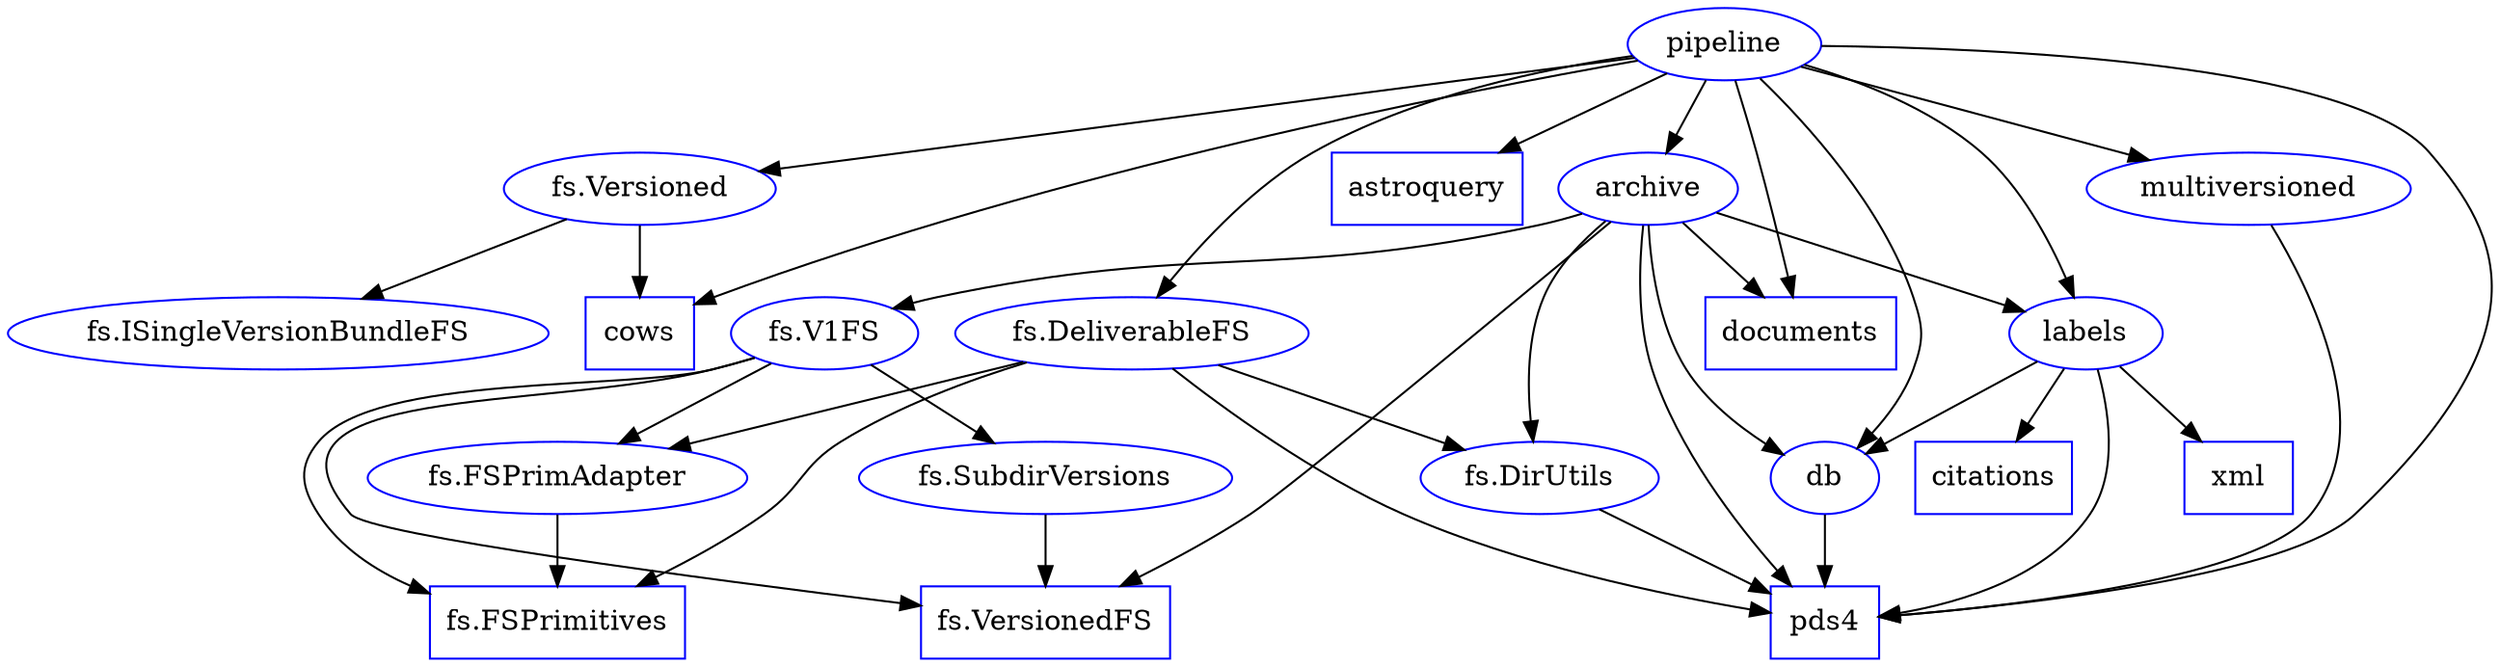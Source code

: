 /* Here's the tentative shape, based on the Python2.7 version of
 * PDART. It may not be right.
 *
 * I broke up the modules within fs to see what's used by whom.
 * Unfortunately, that package is a bit of a mess.
 *
 * Note that there is a SubdirVersions in both fs and multiversioned.
 *
 * Mark nodes blue when done.
 * 
 * Use this as a guide of what to convert next.
 */

digraph {
    "fs.DeliverableFS"[color=blue];
    "fs.DirUtils"[color=blue];
    "fs.FSPrimAdapter"[color=blue];
    "fs.FSPrimitives"[shape=box;color=blue];
    "fs.ISingleVersionBundleFS"[color=blue];
    "fs.SubdirVersions"[color=blue];
    "fs.V1FS"[color=blue];
    "fs.Versioned"[color=blue];
    "fs.VersionedFS"[shape=box;color=blue];
    archive[color=blue];
    astroquery[shape=box;color=blue];
    citations[shape=box;color=blue];
    cows[shape=box;color=blue];
    db[color=blue];
    documents[shape=box;color=blue];
    labels[color=blue];
    multiversioned[color=blue];
    pds4[shape=box;color=blue];
    pipeline[color=blue];
    xml[shape=box;color=blue];

    "fs.DeliverableFS" -> "fs.DirUtils";
    "fs.DeliverableFS" -> "fs.FSPrimAdapter";
    "fs.DeliverableFS" -> "fs.FSPrimitives";
    "fs.DeliverableFS" -> pds4;
    "fs.DirUtils" -> pds4;
    "fs.FSPrimAdapter" -> "fs.FSPrimitives";
    "fs.SubdirVersions" -> "fs.VersionedFS";
    "fs.V1FS" -> "fs.FSPrimAdapter";
    "fs.V1FS" -> "fs.FSPrimitives";
    "fs.V1FS" -> "fs.SubdirVersions";
    "fs.V1FS" -> "fs.VersionedFS";
    "fs.Versioned" -> "fs.ISingleVersionBundleFS";
    "fs.Versioned" -> cows;
    archive -> "fs.DirUtils";
    archive -> "fs.V1FS";
    archive -> "fs.VersionedFS";
    archive -> db;
    archive -> documents;
    archive -> labels;
    archive -> pds4;
    db -> pds4;
    labels -> citations;
    labels -> db;
    labels -> pds4;
    labels -> xml;
    multiversioned -> pds4;
    pipeline -> "fs.DeliverableFS";
    pipeline -> "fs.Versioned";
    pipeline -> archive;
    pipeline -> astroquery
    pipeline -> cows;
    pipeline -> db;
    pipeline -> documents;
    pipeline -> labels;
    pipeline -> multiversioned;
    pipeline -> pds4;
}
